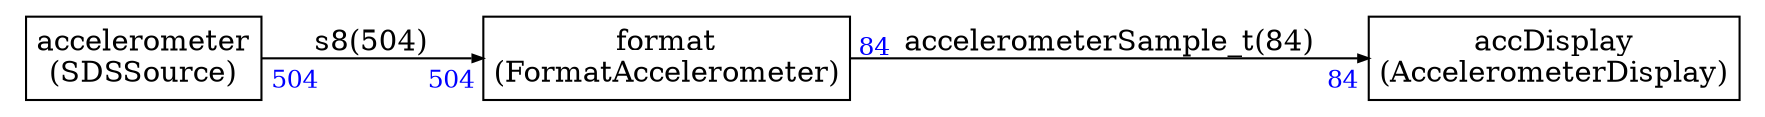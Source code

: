 



digraph structs {
    node [shape=plaintext]
    rankdir=LR
    edge [arrowsize=0.5]
    fontname="times"


accDisplay [label=<
<TABLE BORDER="0" CELLBORDER="1" CELLSPACING="0" CELLPADDING="4">
  <TR>
    <TD ALIGN="CENTER" PORT="i">accDisplay<BR/>(AccelerometerDisplay)</TD>
  </TR>
</TABLE>>];

accelerometer [label=<
<TABLE BORDER="0" CELLBORDER="1" CELLSPACING="0" CELLPADDING="4">
  <TR>
    <TD ALIGN="CENTER" PORT="i">accelerometer<BR/>(SDSSource)</TD>
  </TR>
</TABLE>>];

format [label=<
<TABLE BORDER="0" CELLBORDER="1" CELLSPACING="0" CELLPADDING="4">
  <TR>
    <TD ALIGN="CENTER" PORT="i">format<BR/>(FormatAccelerometer)</TD>
  </TR>
</TABLE>>];



accelerometer:i -> format:i [label="s8(504)"
,headlabel=<<TABLE BORDER="0" CELLPADDING="2"><TR><TD><FONT COLOR="blue" POINT-SIZE="12.0" >504</FONT>
</TD></TR></TABLE>>
,taillabel=<<TABLE BORDER="0" CELLPADDING="2"><TR><TD><FONT COLOR="blue" POINT-SIZE="12.0" >504</FONT>
</TD></TR></TABLE>>]

format:i -> accDisplay:i [label="accelerometerSample_t(84)"
,headlabel=<<TABLE BORDER="0" CELLPADDING="2"><TR><TD><FONT COLOR="blue" POINT-SIZE="12.0" >84</FONT>
</TD></TR></TABLE>>
,taillabel=<<TABLE BORDER="0" CELLPADDING="2"><TR><TD><FONT COLOR="blue" POINT-SIZE="12.0" >84</FONT>
</TD></TR></TABLE>>]


}
